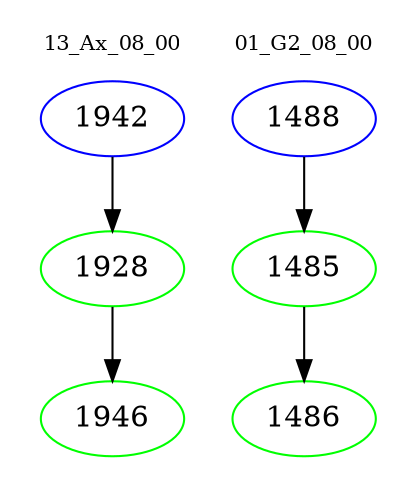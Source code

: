 digraph{
subgraph cluster_0 {
color = white
label = "13_Ax_08_00";
fontsize=10;
T0_1942 [label="1942", color="blue"]
T0_1942 -> T0_1928 [color="black"]
T0_1928 [label="1928", color="green"]
T0_1928 -> T0_1946 [color="black"]
T0_1946 [label="1946", color="green"]
}
subgraph cluster_1 {
color = white
label = "01_G2_08_00";
fontsize=10;
T1_1488 [label="1488", color="blue"]
T1_1488 -> T1_1485 [color="black"]
T1_1485 [label="1485", color="green"]
T1_1485 -> T1_1486 [color="black"]
T1_1486 [label="1486", color="green"]
}
}
